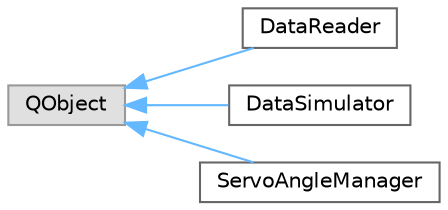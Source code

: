 digraph "Graphical Class Hierarchy"
{
 // LATEX_PDF_SIZE
  bgcolor="transparent";
  edge [fontname=Helvetica,fontsize=10,labelfontname=Helvetica,labelfontsize=10];
  node [fontname=Helvetica,fontsize=10,shape=box,height=0.2,width=0.4];
  rankdir="LR";
  Node0 [id="Node000000",label="QObject",height=0.2,width=0.4,color="grey60", fillcolor="#E0E0E0", style="filled",tooltip=" "];
  Node0 -> Node1 [id="edge2_Node000000_Node000001",dir="back",color="steelblue1",style="solid",tooltip=" "];
  Node1 [id="Node000001",label="DataReader",height=0.2,width=0.4,color="grey40", fillcolor="white", style="filled",URL="$classDataReader.html",tooltip="Klasa do wczytywania danych z pliku tekstowego."];
  Node0 -> Node2 [id="edge3_Node000000_Node000002",dir="back",color="steelblue1",style="solid",tooltip=" "];
  Node2 [id="Node000002",label="DataSimulator",height=0.2,width=0.4,color="grey40", fillcolor="white", style="filled",URL="$classDataSimulator.html",tooltip="Klasa symulująca odtwarzanie danych z pliku z kątami."];
  Node0 -> Node3 [id="edge4_Node000000_Node000003",dir="back",color="steelblue1",style="solid",tooltip=" "];
  Node3 [id="Node000003",label="ServoAngleManager",height=0.2,width=0.4,color="grey40", fillcolor="white", style="filled",URL="$classServoAngleManager.html",tooltip="Klasa do zarządzania kątami serwomechanizmów."];
}

